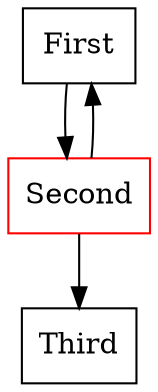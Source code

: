 digraph G {

  v0 [label="First",id="1",shape="box"]
  v1 [label="Second",id="2",shape="box",color="red"]
  v2 [label="Third",id="3",shape="box"]

  v0 -> v1
  v1 -> v2
  v1 -> v0

}